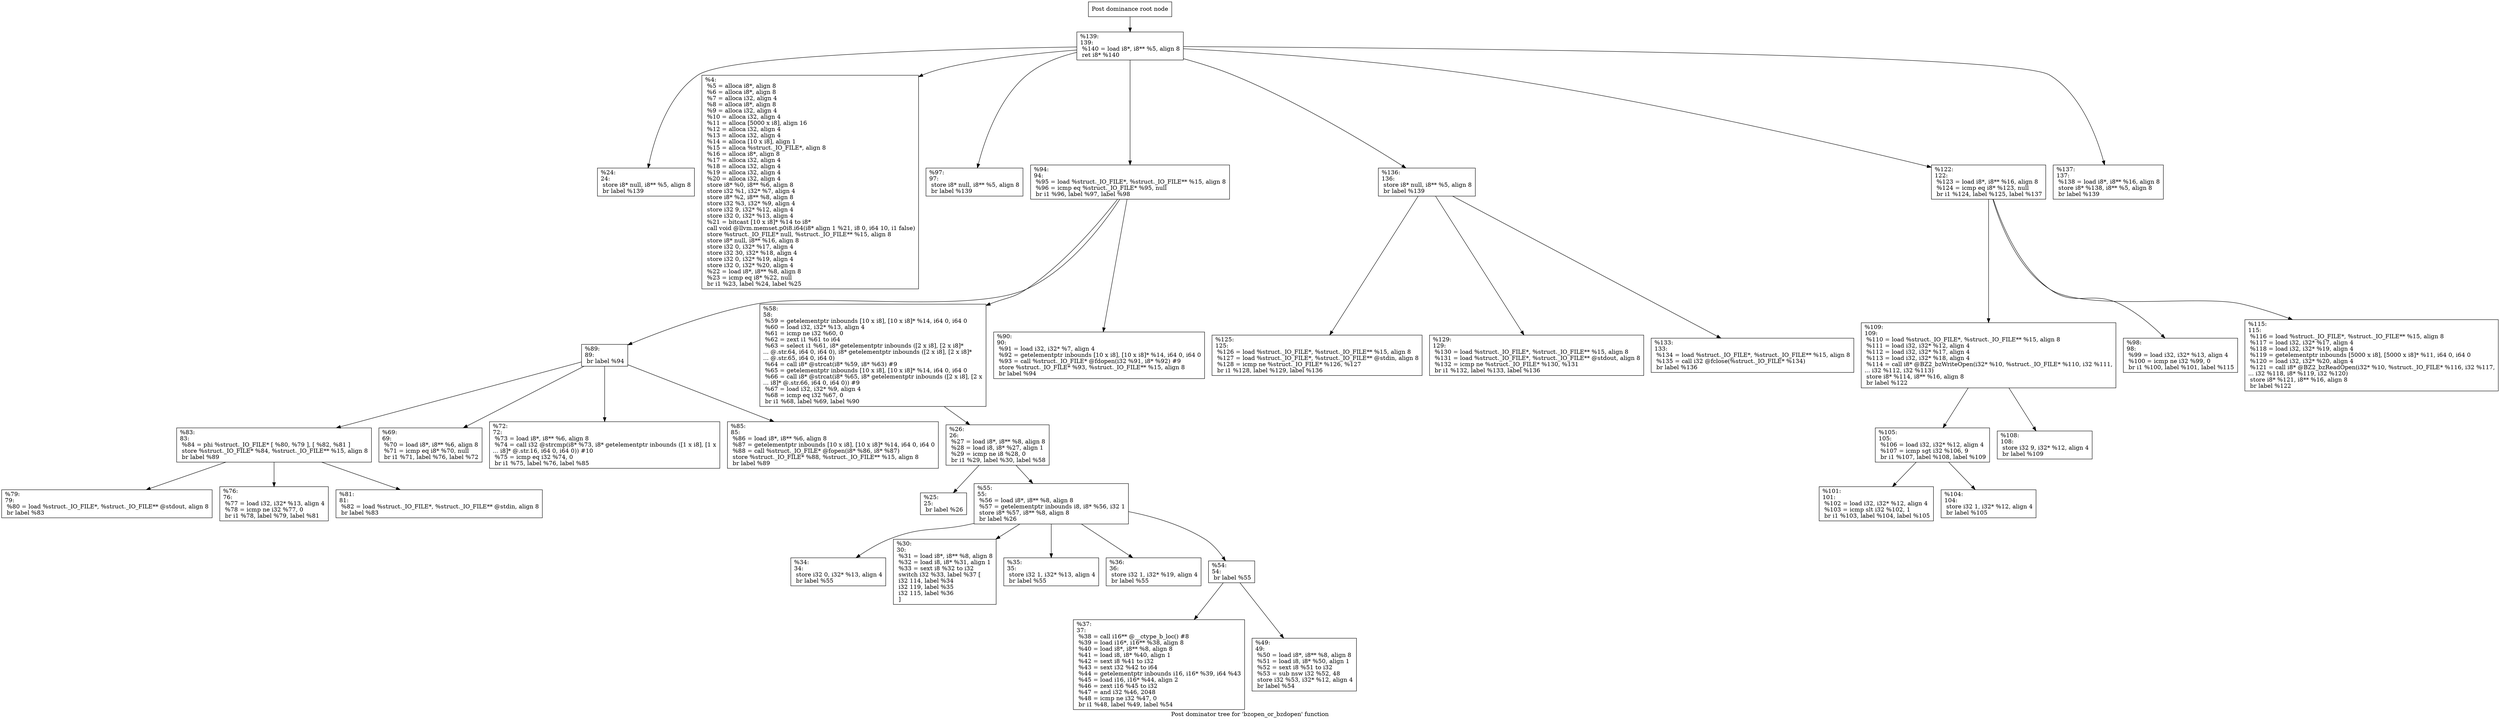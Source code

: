 digraph "Post dominator tree for 'bzopen_or_bzdopen' function" {
	label="Post dominator tree for 'bzopen_or_bzdopen' function";

	Node0x161d800 [shape=record,label="{Post dominance root node}"];
	Node0x161d800 -> Node0x15f8700;
	Node0x15f8700 [shape=record,label="{%139:\l139:                                              \l  %140 = load i8*, i8** %5, align 8\l  ret i8* %140\l}"];
	Node0x15f8700 -> Node0x161c270;
	Node0x15f8700 -> Node0x161bc70;
	Node0x15f8700 -> Node0x16245c0;
	Node0x15f8700 -> Node0x15fe0a0;
	Node0x15f8700 -> Node0x1520420;
	Node0x15f8700 -> Node0x1555730;
	Node0x15f8700 -> Node0x1493c20;
	Node0x161c270 [shape=record,label="{%24:\l24:                                               \l  store i8* null, i8** %5, align 8\l  br label %139\l}"];
	Node0x161bc70 [shape=record,label="{%4:\l  %5 = alloca i8*, align 8\l  %6 = alloca i8*, align 8\l  %7 = alloca i32, align 4\l  %8 = alloca i8*, align 8\l  %9 = alloca i32, align 4\l  %10 = alloca i32, align 4\l  %11 = alloca [5000 x i8], align 16\l  %12 = alloca i32, align 4\l  %13 = alloca i32, align 4\l  %14 = alloca [10 x i8], align 1\l  %15 = alloca %struct._IO_FILE*, align 8\l  %16 = alloca i8*, align 8\l  %17 = alloca i32, align 4\l  %18 = alloca i32, align 4\l  %19 = alloca i32, align 4\l  %20 = alloca i32, align 4\l  store i8* %0, i8** %6, align 8\l  store i32 %1, i32* %7, align 4\l  store i8* %2, i8** %8, align 8\l  store i32 %3, i32* %9, align 4\l  store i32 9, i32* %12, align 4\l  store i32 0, i32* %13, align 4\l  %21 = bitcast [10 x i8]* %14 to i8*\l  call void @llvm.memset.p0i8.i64(i8* align 1 %21, i8 0, i64 10, i1 false)\l  store %struct._IO_FILE* null, %struct._IO_FILE** %15, align 8\l  store i8* null, i8** %16, align 8\l  store i32 0, i32* %17, align 4\l  store i32 30, i32* %18, align 4\l  store i32 0, i32* %19, align 4\l  store i32 0, i32* %20, align 4\l  %22 = load i8*, i8** %8, align 8\l  %23 = icmp eq i8* %22, null\l  br i1 %23, label %24, label %25\l}"];
	Node0x16245c0 [shape=record,label="{%97:\l97:                                               \l  store i8* null, i8** %5, align 8\l  br label %139\l}"];
	Node0x15fe0a0 [shape=record,label="{%94:\l94:                                               \l  %95 = load %struct._IO_FILE*, %struct._IO_FILE** %15, align 8\l  %96 = icmp eq %struct._IO_FILE* %95, null\l  br i1 %96, label %97, label %98\l}"];
	Node0x15fe0a0 -> Node0x157d540;
	Node0x15fe0a0 -> Node0x152ccf0;
	Node0x15fe0a0 -> Node0x130a360;
	Node0x157d540 [shape=record,label="{%89:\l89:                                               \l  br label %94\l}"];
	Node0x157d540 -> Node0x155f560;
	Node0x157d540 -> Node0x1446220;
	Node0x157d540 -> Node0x1489950;
	Node0x157d540 -> Node0x12a65e0;
	Node0x155f560 [shape=record,label="{%83:\l83:                                               \l  %84 = phi %struct._IO_FILE* [ %80, %79 ], [ %82, %81 ]\l  store %struct._IO_FILE* %84, %struct._IO_FILE** %15, align 8\l  br label %89\l}"];
	Node0x155f560 -> Node0x153fa90;
	Node0x155f560 -> Node0x156d340;
	Node0x155f560 -> Node0x15cb460;
	Node0x153fa90 [shape=record,label="{%79:\l79:                                               \l  %80 = load %struct._IO_FILE*, %struct._IO_FILE** @stdout, align 8\l  br label %83\l}"];
	Node0x156d340 [shape=record,label="{%76:\l76:                                               \l  %77 = load i32, i32* %13, align 4\l  %78 = icmp ne i32 %77, 0\l  br i1 %78, label %79, label %81\l}"];
	Node0x15cb460 [shape=record,label="{%81:\l81:                                               \l  %82 = load %struct._IO_FILE*, %struct._IO_FILE** @stdin, align 8\l  br label %83\l}"];
	Node0x1446220 [shape=record,label="{%69:\l69:                                               \l  %70 = load i8*, i8** %6, align 8\l  %71 = icmp eq i8* %70, null\l  br i1 %71, label %76, label %72\l}"];
	Node0x1489950 [shape=record,label="{%72:\l72:                                               \l  %73 = load i8*, i8** %6, align 8\l  %74 = call i32 @strcmp(i8* %73, i8* getelementptr inbounds ([1 x i8], [1 x\l... i8]* @.str.16, i64 0, i64 0)) #10\l  %75 = icmp eq i32 %74, 0\l  br i1 %75, label %76, label %85\l}"];
	Node0x12a65e0 [shape=record,label="{%85:\l85:                                               \l  %86 = load i8*, i8** %6, align 8\l  %87 = getelementptr inbounds [10 x i8], [10 x i8]* %14, i64 0, i64 0\l  %88 = call %struct._IO_FILE* @fopen(i8* %86, i8* %87)\l  store %struct._IO_FILE* %88, %struct._IO_FILE** %15, align 8\l  br label %89\l}"];
	Node0x152ccf0 [shape=record,label="{%58:\l58:                                               \l  %59 = getelementptr inbounds [10 x i8], [10 x i8]* %14, i64 0, i64 0\l  %60 = load i32, i32* %13, align 4\l  %61 = icmp ne i32 %60, 0\l  %62 = zext i1 %61 to i64\l  %63 = select i1 %61, i8* getelementptr inbounds ([2 x i8], [2 x i8]*\l... @.str.64, i64 0, i64 0), i8* getelementptr inbounds ([2 x i8], [2 x i8]*\l... @.str.65, i64 0, i64 0)\l  %64 = call i8* @strcat(i8* %59, i8* %63) #9\l  %65 = getelementptr inbounds [10 x i8], [10 x i8]* %14, i64 0, i64 0\l  %66 = call i8* @strcat(i8* %65, i8* getelementptr inbounds ([2 x i8], [2 x\l... i8]* @.str.66, i64 0, i64 0)) #9\l  %67 = load i32, i32* %9, align 4\l  %68 = icmp eq i32 %67, 0\l  br i1 %68, label %69, label %90\l}"];
	Node0x152ccf0 -> Node0x14b5800;
	Node0x14b5800 [shape=record,label="{%26:\l26:                                               \l  %27 = load i8*, i8** %8, align 8\l  %28 = load i8, i8* %27, align 1\l  %29 = icmp ne i8 %28, 0\l  br i1 %29, label %30, label %58\l}"];
	Node0x14b5800 -> Node0x15ee570;
	Node0x14b5800 -> Node0x15d4750;
	Node0x15ee570 [shape=record,label="{%25:\l25:                                               \l  br label %26\l}"];
	Node0x15d4750 [shape=record,label="{%55:\l55:                                               \l  %56 = load i8*, i8** %8, align 8\l  %57 = getelementptr inbounds i8, i8* %56, i32 1\l  store i8* %57, i8** %8, align 8\l  br label %26\l}"];
	Node0x15d4750 -> Node0x135ae70;
	Node0x15d4750 -> Node0x155a770;
	Node0x15d4750 -> Node0x15e3c00;
	Node0x15d4750 -> Node0x155a620;
	Node0x15d4750 -> Node0x1359d10;
	Node0x135ae70 [shape=record,label="{%34:\l34:                                               \l  store i32 0, i32* %13, align 4\l  br label %55\l}"];
	Node0x155a770 [shape=record,label="{%30:\l30:                                               \l  %31 = load i8*, i8** %8, align 8\l  %32 = load i8, i8* %31, align 1\l  %33 = sext i8 %32 to i32\l  switch i32 %33, label %37 [\l    i32 114, label %34\l    i32 119, label %35\l    i32 115, label %36\l  ]\l}"];
	Node0x15e3c00 [shape=record,label="{%35:\l35:                                               \l  store i32 1, i32* %13, align 4\l  br label %55\l}"];
	Node0x155a620 [shape=record,label="{%36:\l36:                                               \l  store i32 1, i32* %19, align 4\l  br label %55\l}"];
	Node0x1359d10 [shape=record,label="{%54:\l54:                                               \l  br label %55\l}"];
	Node0x1359d10 -> Node0x154d750;
	Node0x1359d10 -> Node0x14e8540;
	Node0x154d750 [shape=record,label="{%37:\l37:                                               \l  %38 = call i16** @__ctype_b_loc() #8\l  %39 = load i16*, i16** %38, align 8\l  %40 = load i8*, i8** %8, align 8\l  %41 = load i8, i8* %40, align 1\l  %42 = sext i8 %41 to i32\l  %43 = sext i32 %42 to i64\l  %44 = getelementptr inbounds i16, i16* %39, i64 %43\l  %45 = load i16, i16* %44, align 2\l  %46 = zext i16 %45 to i32\l  %47 = and i32 %46, 2048\l  %48 = icmp ne i32 %47, 0\l  br i1 %48, label %49, label %54\l}"];
	Node0x14e8540 [shape=record,label="{%49:\l49:                                               \l  %50 = load i8*, i8** %8, align 8\l  %51 = load i8, i8* %50, align 1\l  %52 = sext i8 %51 to i32\l  %53 = sub nsw i32 %52, 48\l  store i32 %53, i32* %12, align 4\l  br label %54\l}"];
	Node0x130a360 [shape=record,label="{%90:\l90:                                               \l  %91 = load i32, i32* %7, align 4\l  %92 = getelementptr inbounds [10 x i8], [10 x i8]* %14, i64 0, i64 0\l  %93 = call %struct._IO_FILE* @fdopen(i32 %91, i8* %92) #9\l  store %struct._IO_FILE* %93, %struct._IO_FILE** %15, align 8\l  br label %94\l}"];
	Node0x1520420 [shape=record,label="{%136:\l136:                                              \l  store i8* null, i8** %5, align 8\l  br label %139\l}"];
	Node0x1520420 -> Node0x151f160;
	Node0x1520420 -> Node0x15f2db0;
	Node0x1520420 -> Node0x1535250;
	Node0x151f160 [shape=record,label="{%125:\l125:                                              \l  %126 = load %struct._IO_FILE*, %struct._IO_FILE** %15, align 8\l  %127 = load %struct._IO_FILE*, %struct._IO_FILE** @stdin, align 8\l  %128 = icmp ne %struct._IO_FILE* %126, %127\l  br i1 %128, label %129, label %136\l}"];
	Node0x15f2db0 [shape=record,label="{%129:\l129:                                              \l  %130 = load %struct._IO_FILE*, %struct._IO_FILE** %15, align 8\l  %131 = load %struct._IO_FILE*, %struct._IO_FILE** @stdout, align 8\l  %132 = icmp ne %struct._IO_FILE* %130, %131\l  br i1 %132, label %133, label %136\l}"];
	Node0x1535250 [shape=record,label="{%133:\l133:                                              \l  %134 = load %struct._IO_FILE*, %struct._IO_FILE** %15, align 8\l  %135 = call i32 @fclose(%struct._IO_FILE* %134)\l  br label %136\l}"];
	Node0x1555730 [shape=record,label="{%122:\l122:                                              \l  %123 = load i8*, i8** %16, align 8\l  %124 = icmp eq i8* %123, null\l  br i1 %124, label %125, label %137\l}"];
	Node0x1555730 -> Node0x154e740;
	Node0x1555730 -> Node0x1547a00;
	Node0x1555730 -> Node0x154d1a0;
	Node0x154e740 [shape=record,label="{%109:\l109:                                              \l  %110 = load %struct._IO_FILE*, %struct._IO_FILE** %15, align 8\l  %111 = load i32, i32* %12, align 4\l  %112 = load i32, i32* %17, align 4\l  %113 = load i32, i32* %18, align 4\l  %114 = call i8* @BZ2_bzWriteOpen(i32* %10, %struct._IO_FILE* %110, i32 %111,\l... i32 %112, i32 %113)\l  store i8* %114, i8** %16, align 8\l  br label %122\l}"];
	Node0x154e740 -> Node0x1560c40;
	Node0x154e740 -> Node0x15dab10;
	Node0x1560c40 [shape=record,label="{%105:\l105:                                              \l  %106 = load i32, i32* %12, align 4\l  %107 = icmp sgt i32 %106, 9\l  br i1 %107, label %108, label %109\l}"];
	Node0x1560c40 -> Node0x14886e0;
	Node0x1560c40 -> Node0x1519130;
	Node0x14886e0 [shape=record,label="{%101:\l101:                                              \l  %102 = load i32, i32* %12, align 4\l  %103 = icmp slt i32 %102, 1\l  br i1 %103, label %104, label %105\l}"];
	Node0x1519130 [shape=record,label="{%104:\l104:                                              \l  store i32 1, i32* %12, align 4\l  br label %105\l}"];
	Node0x15dab10 [shape=record,label="{%108:\l108:                                              \l  store i32 9, i32* %12, align 4\l  br label %109\l}"];
	Node0x1547a00 [shape=record,label="{%98:\l98:                                               \l  %99 = load i32, i32* %13, align 4\l  %100 = icmp ne i32 %99, 0\l  br i1 %100, label %101, label %115\l}"];
	Node0x154d1a0 [shape=record,label="{%115:\l115:                                              \l  %116 = load %struct._IO_FILE*, %struct._IO_FILE** %15, align 8\l  %117 = load i32, i32* %17, align 4\l  %118 = load i32, i32* %19, align 4\l  %119 = getelementptr inbounds [5000 x i8], [5000 x i8]* %11, i64 0, i64 0\l  %120 = load i32, i32* %20, align 4\l  %121 = call i8* @BZ2_bzReadOpen(i32* %10, %struct._IO_FILE* %116, i32 %117,\l... i32 %118, i8* %119, i32 %120)\l  store i8* %121, i8** %16, align 8\l  br label %122\l}"];
	Node0x1493c20 [shape=record,label="{%137:\l137:                                              \l  %138 = load i8*, i8** %16, align 8\l  store i8* %138, i8** %5, align 8\l  br label %139\l}"];
}
